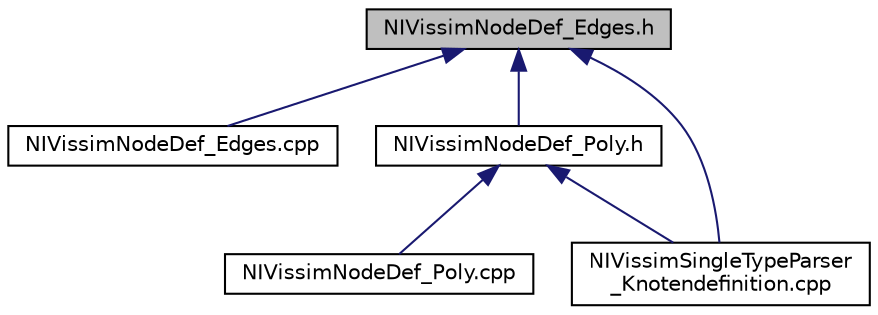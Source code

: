 digraph "NIVissimNodeDef_Edges.h"
{
  edge [fontname="Helvetica",fontsize="10",labelfontname="Helvetica",labelfontsize="10"];
  node [fontname="Helvetica",fontsize="10",shape=record];
  Node17 [label="NIVissimNodeDef_Edges.h",height=0.2,width=0.4,color="black", fillcolor="grey75", style="filled", fontcolor="black"];
  Node17 -> Node18 [dir="back",color="midnightblue",fontsize="10",style="solid",fontname="Helvetica"];
  Node18 [label="NIVissimNodeDef_Edges.cpp",height=0.2,width=0.4,color="black", fillcolor="white", style="filled",URL="$d5/d8b/_n_i_vissim_node_def___edges_8cpp.html"];
  Node17 -> Node19 [dir="back",color="midnightblue",fontsize="10",style="solid",fontname="Helvetica"];
  Node19 [label="NIVissimNodeDef_Poly.h",height=0.2,width=0.4,color="black", fillcolor="white", style="filled",URL="$d3/d9c/_n_i_vissim_node_def___poly_8h.html"];
  Node19 -> Node20 [dir="back",color="midnightblue",fontsize="10",style="solid",fontname="Helvetica"];
  Node20 [label="NIVissimNodeDef_Poly.cpp",height=0.2,width=0.4,color="black", fillcolor="white", style="filled",URL="$d9/d9c/_n_i_vissim_node_def___poly_8cpp.html"];
  Node19 -> Node21 [dir="back",color="midnightblue",fontsize="10",style="solid",fontname="Helvetica"];
  Node21 [label="NIVissimSingleTypeParser\l_Knotendefinition.cpp",height=0.2,width=0.4,color="black", fillcolor="white", style="filled",URL="$d7/da3/_n_i_vissim_single_type_parser___knotendefinition_8cpp.html"];
  Node17 -> Node21 [dir="back",color="midnightblue",fontsize="10",style="solid",fontname="Helvetica"];
}
